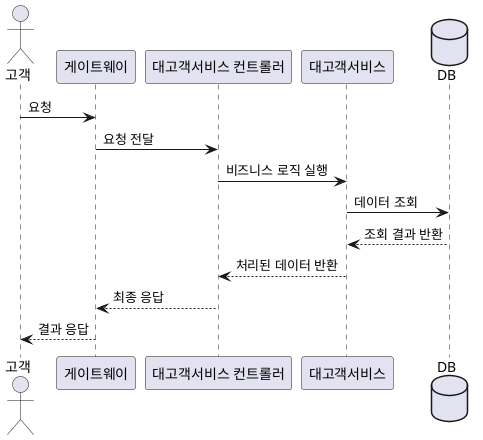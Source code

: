 @startuml
actor 고객
participant 게이트웨이
participant "대고객서비스 컨트롤러" as Controller
participant "대고객서비스" as Service
database DB

' 고객이 요청을 보냄
고객 -> 게이트웨이 : 요청
게이트웨이 -> Controller : 요청 전달
Controller -> Service : 비즈니스 로직 실행
Service -> DB : 데이터 조회
DB --> Service : 조회 결과 반환
Service --> Controller : 처리된 데이터 반환
Controller --> 게이트웨이 : 최종 응답
게이트웨이 --> 고객 : 결과 응답
@enduml